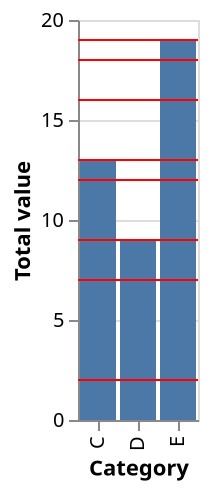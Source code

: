{
  "$schema": "https://vega.github.io/schema/vega-lite/v4.json",
  "description": "A simple bar chart",
  "data": {
    "values": [
      {"a": "C", "b": 2},
      {"a": "C", "b": 7},
      {"a": "C", "b": 4},
      {"a": "D", "b": 1},
      {"a": "D", "b": 2},
      {"a": "D", "b": 6},
      {"a": "E", "b": 8},
      {"a": "E", "b": 4},
      {"a": "E", "b": 7}
    ]
  },
  "transform": [
    {
      "window": [{
        "op": "sum",
        "field": "b",
        "as": "running_total"
      }],
      "frame": [-2,0]
    }
  ],
  "layer": [
    {
      "mark": "bar",
      "encoding": {
        "x": {
          "field": "a",
          "type": "nominal",
          "title": "Category"
        },
        "y": {
          "aggregate": "sum",
          "field": "b",
          "type": "quantitative",
          "title": "Total value"
        },
        "tooltip": {
          "aggregate": "sum",
          "field": "b",
          "type": "quantitative"
        }
      }
    },
    {
      "mark": "rule",
      "encoding": {
        "y": {
          "field": "running_total",
          "type": "quantitative"
        },
        "color": {"value":"red"}
      }
    }
  ]
}
